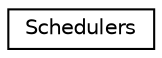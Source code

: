 digraph "Graphical Class Hierarchy"
{
  edge [fontname="Helvetica",fontsize="10",labelfontname="Helvetica",labelfontsize="10"];
  node [fontname="Helvetica",fontsize="10",shape=record];
  rankdir="LR";
  Node0 [label="Schedulers",height=0.2,width=0.4,color="black", fillcolor="white", style="filled",URL="$structSchedulers.html"];
}

